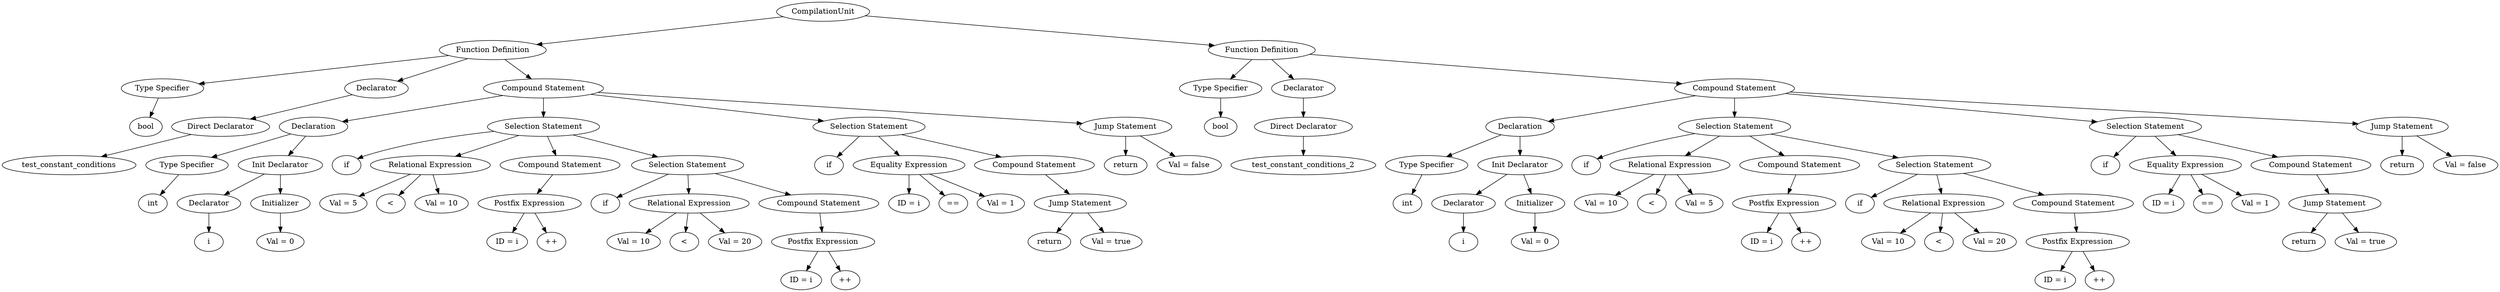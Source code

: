 digraph G {
		Q0[label="CompilationUnit"];
		Q0 -> Q1
		Q1[label="Function Definition"];
		Q1 -> Q2
		Q2[label="Type Specifier"];
		Q2 -> Q3
		Q3[label="bool"];
		Q1 -> Q4
		Q4[label="Declarator"];
		Q4 -> Q5
		Q5[label="Direct Declarator"];
		Q5 -> Q6
		Q6[label="test_constant_conditions"];
		Q1 -> Q7
		Q7[label="Compound Statement"];
		Q7 -> Q8
		Q8[label="Declaration"];
		Q8 -> Q9
		Q9[label="Type Specifier"];
		Q9 -> Q10
		Q10[label="int"];
		Q8 -> Q11
		Q11[label="Init Declarator"];
		Q11 -> Q12
		Q12[label="Declarator"];
		Q12 -> Q13
		Q13[label="i"];
		Q11 -> Q14
		Q14[label="Initializer"];
		Q14 -> Q15
		Q15[label="Val = 0"];
		Q7 -> Q16
		Q16[label="Selection Statement"];
		Q16 -> Q17
		Q17[label="if"];
		Q16 -> Q18
		Q18[label="Relational Expression"];
		Q18 -> Q19
		Q19[label="Val = 5"];
		Q18 -> Q20
		Q20[label="<"];
		Q18 -> Q21
		Q21[label="Val = 10"];
		Q16 -> Q22
		Q22[label="Compound Statement"];
		Q22 -> Q23
		Q23[label="Postfix Expression"];
		Q23 -> Q24
		Q24[label="ID = i"];
		Q23 -> Q25
		Q25[label="++"];
		Q16 -> Q26
		Q26[label="Selection Statement"];
		Q26 -> Q27
		Q27[label="if"];
		Q26 -> Q28
		Q28[label="Relational Expression"];
		Q28 -> Q29
		Q29[label="Val = 10"];
		Q28 -> Q30
		Q30[label="<"];
		Q28 -> Q31
		Q31[label="Val = 20"];
		Q26 -> Q32
		Q32[label="Compound Statement"];
		Q32 -> Q33
		Q33[label="Postfix Expression"];
		Q33 -> Q34
		Q34[label="ID = i"];
		Q33 -> Q35
		Q35[label="++"];
		Q7 -> Q36
		Q36[label="Selection Statement"];
		Q36 -> Q37
		Q37[label="if"];
		Q36 -> Q38
		Q38[label="Equality Expression"];
		Q38 -> Q39
		Q39[label="ID = i"];
		Q38 -> Q40
		Q40[label="=="];
		Q38 -> Q41
		Q41[label="Val = 1"];
		Q36 -> Q42
		Q42[label="Compound Statement"];
		Q42 -> Q43
		Q43[label="Jump Statement"];
		Q43 -> Q44
		Q44[label="return"];
		Q43 -> Q45
		Q45[label="Val = true"];
		Q7 -> Q46
		Q46[label="Jump Statement"];
		Q46 -> Q47
		Q47[label="return"];
		Q46 -> Q48
		Q48[label="Val = false"];
		Q0 -> Q49
		Q49[label="Function Definition"];
		Q49 -> Q50
		Q50[label="Type Specifier"];
		Q50 -> Q51
		Q51[label="bool"];
		Q49 -> Q52
		Q52[label="Declarator"];
		Q52 -> Q53
		Q53[label="Direct Declarator"];
		Q53 -> Q54
		Q54[label="test_constant_conditions_2"];
		Q49 -> Q55
		Q55[label="Compound Statement"];
		Q55 -> Q56
		Q56[label="Declaration"];
		Q56 -> Q57
		Q57[label="Type Specifier"];
		Q57 -> Q58
		Q58[label="int"];
		Q56 -> Q59
		Q59[label="Init Declarator"];
		Q59 -> Q60
		Q60[label="Declarator"];
		Q60 -> Q61
		Q61[label="i"];
		Q59 -> Q62
		Q62[label="Initializer"];
		Q62 -> Q63
		Q63[label="Val = 0"];
		Q55 -> Q64
		Q64[label="Selection Statement"];
		Q64 -> Q65
		Q65[label="if"];
		Q64 -> Q66
		Q66[label="Relational Expression"];
		Q66 -> Q67
		Q67[label="Val = 10"];
		Q66 -> Q68
		Q68[label="<"];
		Q66 -> Q69
		Q69[label="Val = 5"];
		Q64 -> Q70
		Q70[label="Compound Statement"];
		Q70 -> Q71
		Q71[label="Postfix Expression"];
		Q71 -> Q72
		Q72[label="ID = i"];
		Q71 -> Q73
		Q73[label="++"];
		Q64 -> Q74
		Q74[label="Selection Statement"];
		Q74 -> Q75
		Q75[label="if"];
		Q74 -> Q76
		Q76[label="Relational Expression"];
		Q76 -> Q77
		Q77[label="Val = 10"];
		Q76 -> Q78
		Q78[label="<"];
		Q76 -> Q79
		Q79[label="Val = 20"];
		Q74 -> Q80
		Q80[label="Compound Statement"];
		Q80 -> Q81
		Q81[label="Postfix Expression"];
		Q81 -> Q82
		Q82[label="ID = i"];
		Q81 -> Q83
		Q83[label="++"];
		Q55 -> Q84
		Q84[label="Selection Statement"];
		Q84 -> Q85
		Q85[label="if"];
		Q84 -> Q86
		Q86[label="Equality Expression"];
		Q86 -> Q87
		Q87[label="ID = i"];
		Q86 -> Q88
		Q88[label="=="];
		Q86 -> Q89
		Q89[label="Val = 1"];
		Q84 -> Q90
		Q90[label="Compound Statement"];
		Q90 -> Q91
		Q91[label="Jump Statement"];
		Q91 -> Q92
		Q92[label="return"];
		Q91 -> Q93
		Q93[label="Val = true"];
		Q55 -> Q94
		Q94[label="Jump Statement"];
		Q94 -> Q95
		Q95[label="return"];
		Q94 -> Q96
		Q96[label="Val = false"];
		
}